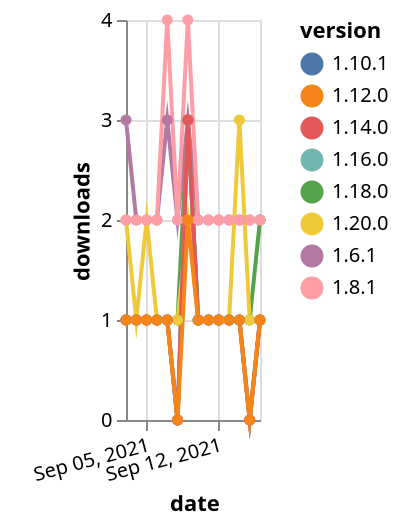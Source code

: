 {"$schema": "https://vega.github.io/schema/vega-lite/v5.json", "description": "A simple bar chart with embedded data.", "data": {"values": [{"date": "2021-09-03", "total": 258, "delta": 1, "version": "1.10.1"}, {"date": "2021-09-04", "total": 259, "delta": 1, "version": "1.10.1"}, {"date": "2021-09-05", "total": 260, "delta": 1, "version": "1.10.1"}, {"date": "2021-09-06", "total": 261, "delta": 1, "version": "1.10.1"}, {"date": "2021-09-07", "total": 262, "delta": 1, "version": "1.10.1"}, {"date": "2021-09-08", "total": 262, "delta": 0, "version": "1.10.1"}, {"date": "2021-09-09", "total": 265, "delta": 3, "version": "1.10.1"}, {"date": "2021-09-10", "total": 266, "delta": 1, "version": "1.10.1"}, {"date": "2021-09-11", "total": 267, "delta": 1, "version": "1.10.1"}, {"date": "2021-09-12", "total": 268, "delta": 1, "version": "1.10.1"}, {"date": "2021-09-13", "total": 269, "delta": 1, "version": "1.10.1"}, {"date": "2021-09-14", "total": 270, "delta": 1, "version": "1.10.1"}, {"date": "2021-09-15", "total": 270, "delta": 0, "version": "1.10.1"}, {"date": "2021-09-16", "total": 271, "delta": 1, "version": "1.10.1"}, {"date": "2021-09-03", "total": 201, "delta": 1, "version": "1.18.0"}, {"date": "2021-09-04", "total": 202, "delta": 1, "version": "1.18.0"}, {"date": "2021-09-05", "total": 203, "delta": 1, "version": "1.18.0"}, {"date": "2021-09-06", "total": 204, "delta": 1, "version": "1.18.0"}, {"date": "2021-09-07", "total": 205, "delta": 1, "version": "1.18.0"}, {"date": "2021-09-08", "total": 206, "delta": 1, "version": "1.18.0"}, {"date": "2021-09-09", "total": 209, "delta": 3, "version": "1.18.0"}, {"date": "2021-09-10", "total": 210, "delta": 1, "version": "1.18.0"}, {"date": "2021-09-11", "total": 211, "delta": 1, "version": "1.18.0"}, {"date": "2021-09-12", "total": 212, "delta": 1, "version": "1.18.0"}, {"date": "2021-09-13", "total": 213, "delta": 1, "version": "1.18.0"}, {"date": "2021-09-14", "total": 214, "delta": 1, "version": "1.18.0"}, {"date": "2021-09-15", "total": 215, "delta": 1, "version": "1.18.0"}, {"date": "2021-09-16", "total": 217, "delta": 2, "version": "1.18.0"}, {"date": "2021-09-03", "total": 2434, "delta": 3, "version": "1.6.1"}, {"date": "2021-09-04", "total": 2436, "delta": 2, "version": "1.6.1"}, {"date": "2021-09-05", "total": 2438, "delta": 2, "version": "1.6.1"}, {"date": "2021-09-06", "total": 2440, "delta": 2, "version": "1.6.1"}, {"date": "2021-09-07", "total": 2443, "delta": 3, "version": "1.6.1"}, {"date": "2021-09-08", "total": 2445, "delta": 2, "version": "1.6.1"}, {"date": "2021-09-09", "total": 2448, "delta": 3, "version": "1.6.1"}, {"date": "2021-09-10", "total": 2450, "delta": 2, "version": "1.6.1"}, {"date": "2021-09-11", "total": 2452, "delta": 2, "version": "1.6.1"}, {"date": "2021-09-12", "total": 2454, "delta": 2, "version": "1.6.1"}, {"date": "2021-09-13", "total": 2456, "delta": 2, "version": "1.6.1"}, {"date": "2021-09-14", "total": 2458, "delta": 2, "version": "1.6.1"}, {"date": "2021-09-15", "total": 2460, "delta": 2, "version": "1.6.1"}, {"date": "2021-09-16", "total": 2462, "delta": 2, "version": "1.6.1"}, {"date": "2021-09-03", "total": 127, "delta": 2, "version": "1.20.0"}, {"date": "2021-09-04", "total": 128, "delta": 1, "version": "1.20.0"}, {"date": "2021-09-05", "total": 130, "delta": 2, "version": "1.20.0"}, {"date": "2021-09-06", "total": 131, "delta": 1, "version": "1.20.0"}, {"date": "2021-09-07", "total": 132, "delta": 1, "version": "1.20.0"}, {"date": "2021-09-08", "total": 133, "delta": 1, "version": "1.20.0"}, {"date": "2021-09-09", "total": 135, "delta": 2, "version": "1.20.0"}, {"date": "2021-09-10", "total": 136, "delta": 1, "version": "1.20.0"}, {"date": "2021-09-11", "total": 137, "delta": 1, "version": "1.20.0"}, {"date": "2021-09-12", "total": 138, "delta": 1, "version": "1.20.0"}, {"date": "2021-09-13", "total": 139, "delta": 1, "version": "1.20.0"}, {"date": "2021-09-14", "total": 142, "delta": 3, "version": "1.20.0"}, {"date": "2021-09-15", "total": 143, "delta": 1, "version": "1.20.0"}, {"date": "2021-09-16", "total": 144, "delta": 1, "version": "1.20.0"}, {"date": "2021-09-03", "total": 166, "delta": 1, "version": "1.16.0"}, {"date": "2021-09-04", "total": 167, "delta": 1, "version": "1.16.0"}, {"date": "2021-09-05", "total": 168, "delta": 1, "version": "1.16.0"}, {"date": "2021-09-06", "total": 169, "delta": 1, "version": "1.16.0"}, {"date": "2021-09-07", "total": 170, "delta": 1, "version": "1.16.0"}, {"date": "2021-09-08", "total": 170, "delta": 0, "version": "1.16.0"}, {"date": "2021-09-09", "total": 173, "delta": 3, "version": "1.16.0"}, {"date": "2021-09-10", "total": 174, "delta": 1, "version": "1.16.0"}, {"date": "2021-09-11", "total": 175, "delta": 1, "version": "1.16.0"}, {"date": "2021-09-12", "total": 176, "delta": 1, "version": "1.16.0"}, {"date": "2021-09-13", "total": 177, "delta": 1, "version": "1.16.0"}, {"date": "2021-09-14", "total": 178, "delta": 1, "version": "1.16.0"}, {"date": "2021-09-15", "total": 178, "delta": 0, "version": "1.16.0"}, {"date": "2021-09-16", "total": 179, "delta": 1, "version": "1.16.0"}, {"date": "2021-09-03", "total": 2602, "delta": 2, "version": "1.8.1"}, {"date": "2021-09-04", "total": 2604, "delta": 2, "version": "1.8.1"}, {"date": "2021-09-05", "total": 2606, "delta": 2, "version": "1.8.1"}, {"date": "2021-09-06", "total": 2608, "delta": 2, "version": "1.8.1"}, {"date": "2021-09-07", "total": 2612, "delta": 4, "version": "1.8.1"}, {"date": "2021-09-08", "total": 2614, "delta": 2, "version": "1.8.1"}, {"date": "2021-09-09", "total": 2618, "delta": 4, "version": "1.8.1"}, {"date": "2021-09-10", "total": 2620, "delta": 2, "version": "1.8.1"}, {"date": "2021-09-11", "total": 2622, "delta": 2, "version": "1.8.1"}, {"date": "2021-09-12", "total": 2624, "delta": 2, "version": "1.8.1"}, {"date": "2021-09-13", "total": 2626, "delta": 2, "version": "1.8.1"}, {"date": "2021-09-14", "total": 2628, "delta": 2, "version": "1.8.1"}, {"date": "2021-09-15", "total": 2630, "delta": 2, "version": "1.8.1"}, {"date": "2021-09-16", "total": 2632, "delta": 2, "version": "1.8.1"}, {"date": "2021-09-03", "total": 198, "delta": 1, "version": "1.14.0"}, {"date": "2021-09-04", "total": 199, "delta": 1, "version": "1.14.0"}, {"date": "2021-09-05", "total": 200, "delta": 1, "version": "1.14.0"}, {"date": "2021-09-06", "total": 201, "delta": 1, "version": "1.14.0"}, {"date": "2021-09-07", "total": 202, "delta": 1, "version": "1.14.0"}, {"date": "2021-09-08", "total": 202, "delta": 0, "version": "1.14.0"}, {"date": "2021-09-09", "total": 205, "delta": 3, "version": "1.14.0"}, {"date": "2021-09-10", "total": 206, "delta": 1, "version": "1.14.0"}, {"date": "2021-09-11", "total": 207, "delta": 1, "version": "1.14.0"}, {"date": "2021-09-12", "total": 208, "delta": 1, "version": "1.14.0"}, {"date": "2021-09-13", "total": 209, "delta": 1, "version": "1.14.0"}, {"date": "2021-09-14", "total": 210, "delta": 1, "version": "1.14.0"}, {"date": "2021-09-15", "total": 210, "delta": 0, "version": "1.14.0"}, {"date": "2021-09-16", "total": 211, "delta": 1, "version": "1.14.0"}, {"date": "2021-09-03", "total": 204, "delta": 1, "version": "1.12.0"}, {"date": "2021-09-04", "total": 205, "delta": 1, "version": "1.12.0"}, {"date": "2021-09-05", "total": 206, "delta": 1, "version": "1.12.0"}, {"date": "2021-09-06", "total": 207, "delta": 1, "version": "1.12.0"}, {"date": "2021-09-07", "total": 208, "delta": 1, "version": "1.12.0"}, {"date": "2021-09-08", "total": 208, "delta": 0, "version": "1.12.0"}, {"date": "2021-09-09", "total": 210, "delta": 2, "version": "1.12.0"}, {"date": "2021-09-10", "total": 211, "delta": 1, "version": "1.12.0"}, {"date": "2021-09-11", "total": 212, "delta": 1, "version": "1.12.0"}, {"date": "2021-09-12", "total": 213, "delta": 1, "version": "1.12.0"}, {"date": "2021-09-13", "total": 214, "delta": 1, "version": "1.12.0"}, {"date": "2021-09-14", "total": 215, "delta": 1, "version": "1.12.0"}, {"date": "2021-09-15", "total": 215, "delta": 0, "version": "1.12.0"}, {"date": "2021-09-16", "total": 216, "delta": 1, "version": "1.12.0"}]}, "width": "container", "mark": {"type": "line", "point": {"filled": true}}, "encoding": {"x": {"field": "date", "type": "temporal", "timeUnit": "yearmonthdate", "title": "date", "axis": {"labelAngle": -15}}, "y": {"field": "delta", "type": "quantitative", "title": "downloads"}, "color": {"field": "version", "type": "nominal"}, "tooltip": {"field": "delta"}}}